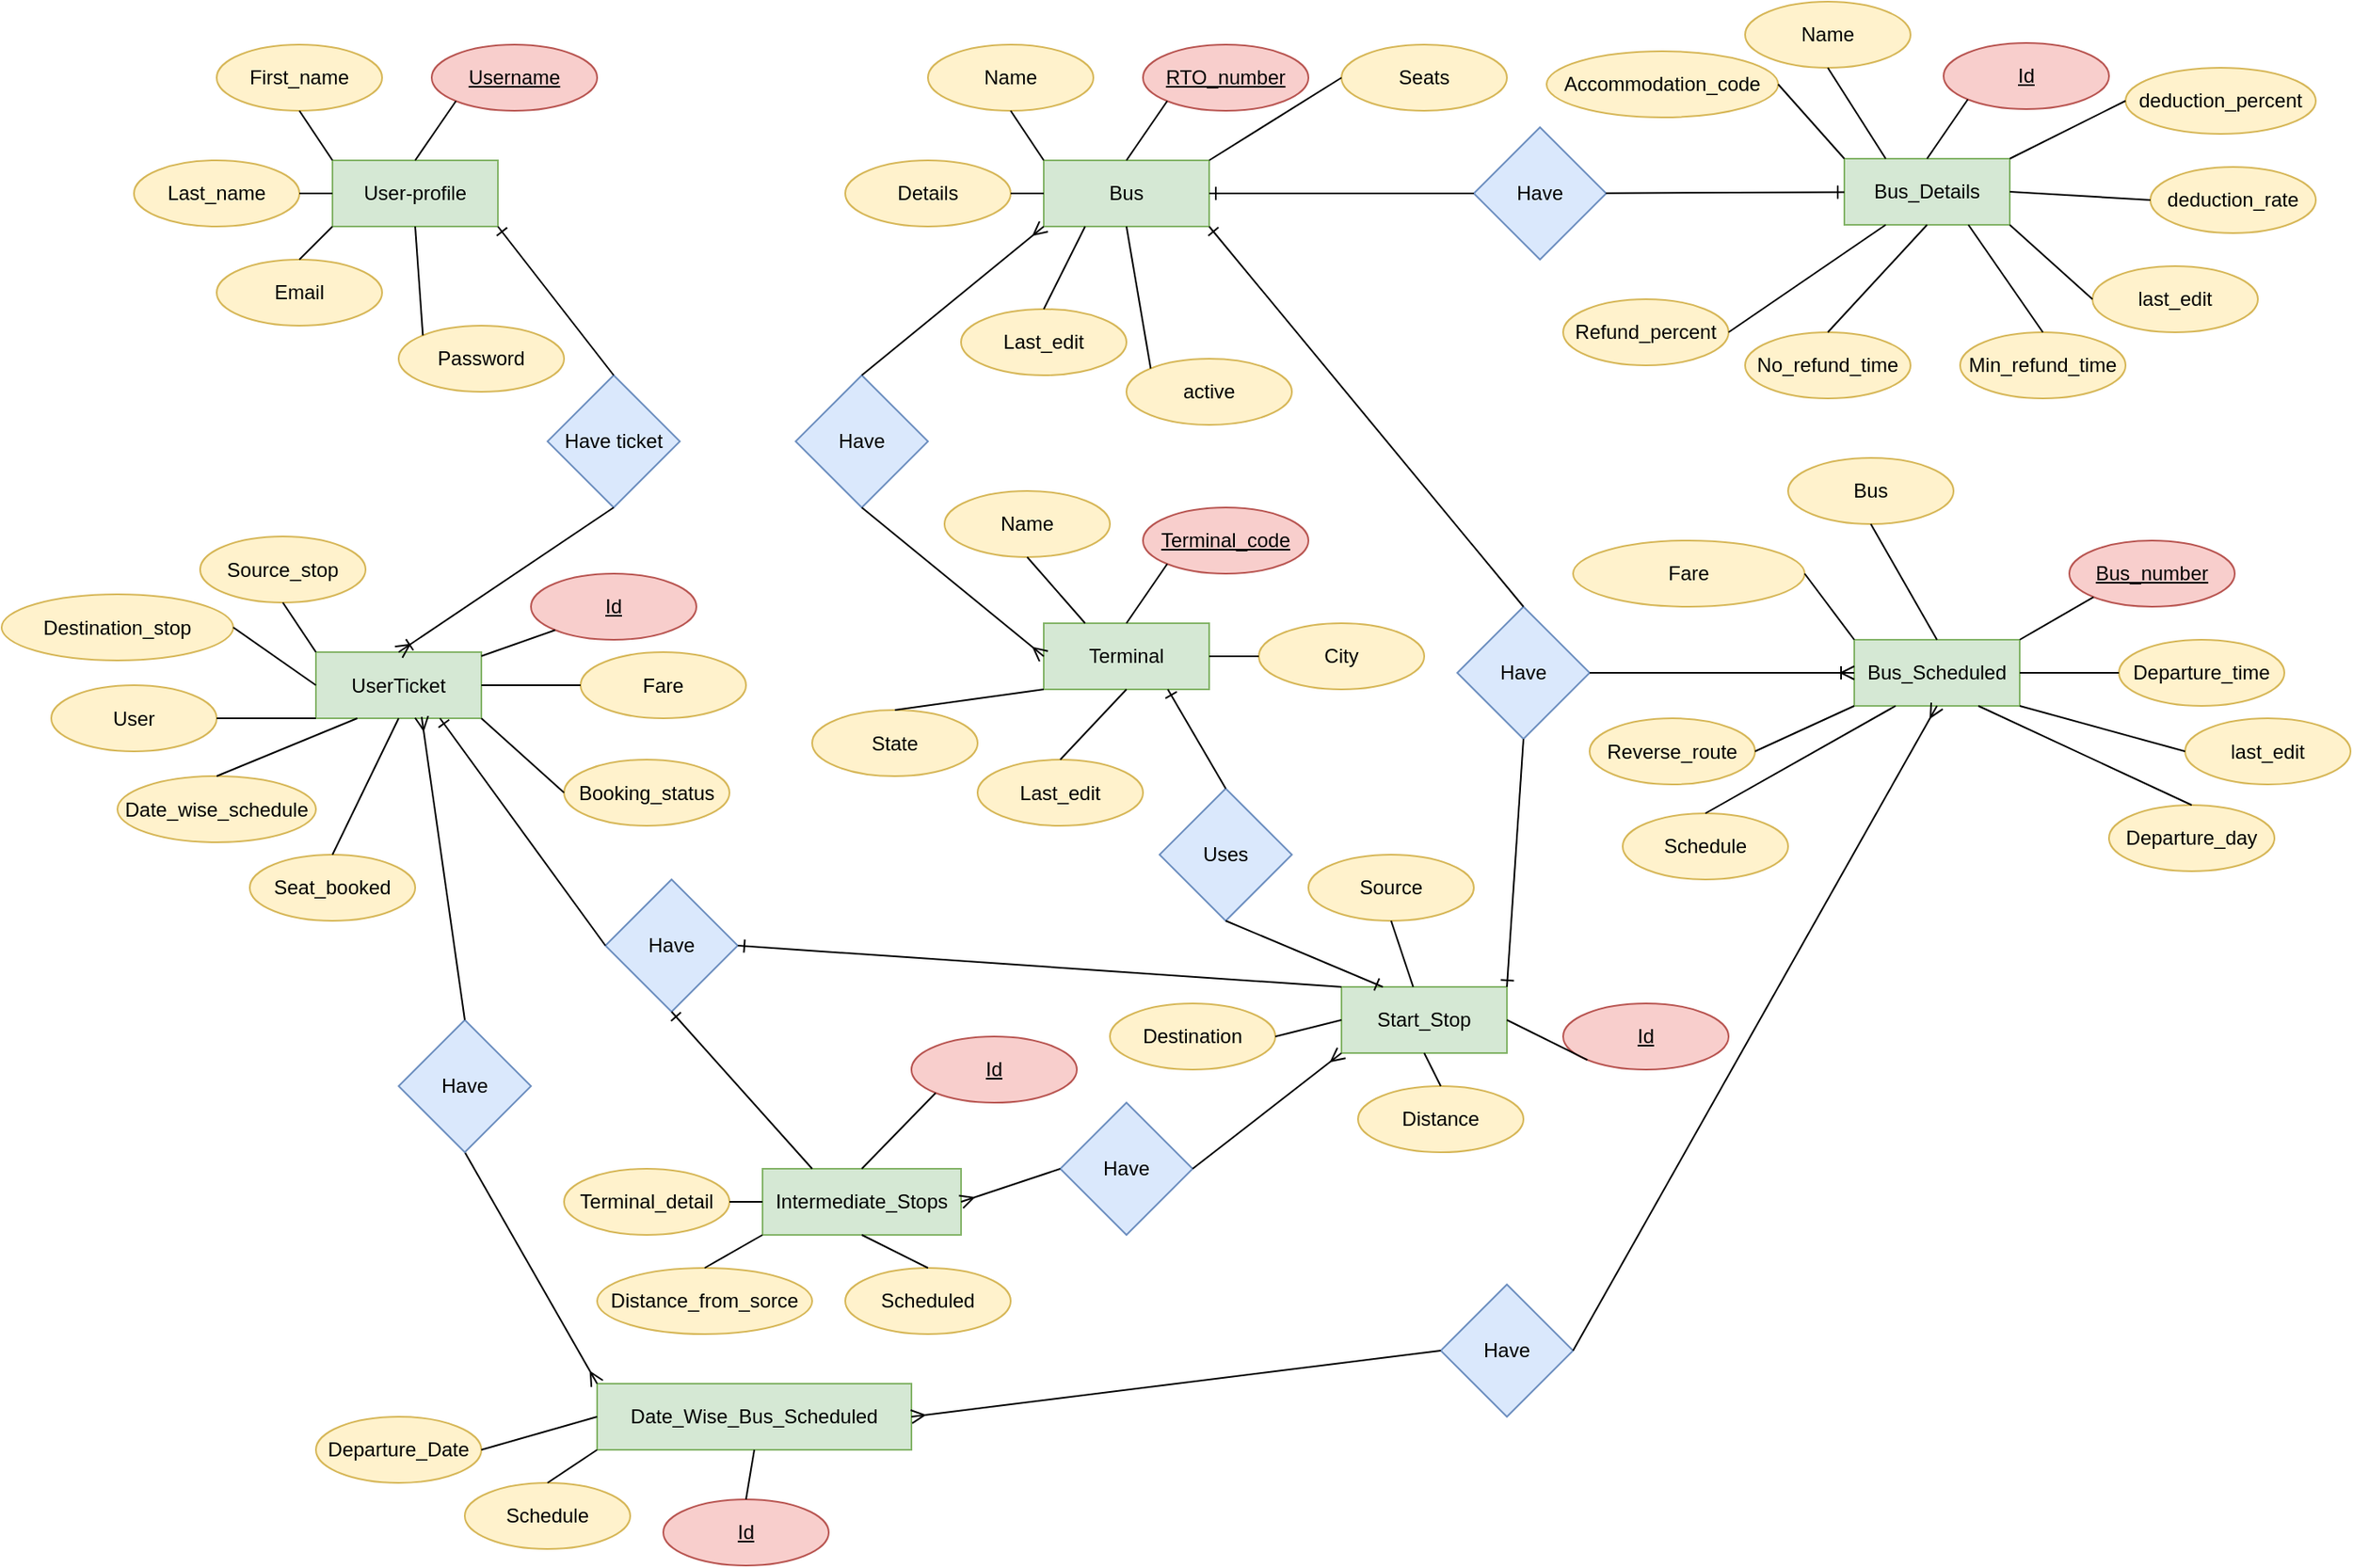 <mxfile version="14.6.9" type="google"><diagram id="R2lEEEUBdFMjLlhIrx00" name="Page-1"><mxGraphModel dx="1447" dy="820" grid="1" gridSize="10" guides="1" tooltips="1" connect="1" arrows="1" fold="1" page="0" pageScale="1" pageWidth="850" pageHeight="1100" math="0" shadow="0" extFonts="Permanent Marker^https://fonts.googleapis.com/css?family=Permanent+Marker"><root><mxCell id="0"/><mxCell id="1" parent="0"/><mxCell id="XTAs9ow0zrxhmSKb31Q8-1" value="User-profile" style="whiteSpace=wrap;html=1;align=center;fillColor=#d5e8d4;strokeColor=#82b366;" parent="1" vertex="1"><mxGeometry x="310" y="200" width="100" height="40" as="geometry"/></mxCell><mxCell id="XTAs9ow0zrxhmSKb31Q8-3" value="First_name" style="ellipse;whiteSpace=wrap;html=1;align=center;fillColor=#fff2cc;strokeColor=#d6b656;" parent="1" vertex="1"><mxGeometry x="240" y="130" width="100" height="40" as="geometry"/></mxCell><mxCell id="XTAs9ow0zrxhmSKb31Q8-4" value="Last_name" style="ellipse;whiteSpace=wrap;html=1;align=center;fillColor=#fff2cc;strokeColor=#d6b656;" parent="1" vertex="1"><mxGeometry x="190" y="200" width="100" height="40" as="geometry"/></mxCell><mxCell id="XTAs9ow0zrxhmSKb31Q8-5" value="Email" style="ellipse;whiteSpace=wrap;html=1;align=center;fillColor=#fff2cc;strokeColor=#d6b656;" parent="1" vertex="1"><mxGeometry x="240" y="260" width="100" height="40" as="geometry"/></mxCell><mxCell id="XTAs9ow0zrxhmSKb31Q8-6" value="Password" style="ellipse;whiteSpace=wrap;html=1;align=center;fillColor=#fff2cc;strokeColor=#d6b656;" parent="1" vertex="1"><mxGeometry x="350" y="300" width="100" height="40" as="geometry"/></mxCell><mxCell id="XTAs9ow0zrxhmSKb31Q8-7" value="Username" style="ellipse;whiteSpace=wrap;html=1;align=center;fontStyle=4;fillColor=#f8cecc;strokeColor=#b85450;" parent="1" vertex="1"><mxGeometry x="370" y="130" width="100" height="40" as="geometry"/></mxCell><mxCell id="XTAs9ow0zrxhmSKb31Q8-14" value="" style="endArrow=none;html=1;rounded=0;exitX=1;exitY=0.5;exitDx=0;exitDy=0;entryX=0;entryY=0.5;entryDx=0;entryDy=0;" parent="1" source="XTAs9ow0zrxhmSKb31Q8-4" target="XTAs9ow0zrxhmSKb31Q8-1" edge="1"><mxGeometry relative="1" as="geometry"><mxPoint x="490" y="320" as="sourcePoint"/><mxPoint x="650" y="320" as="targetPoint"/></mxGeometry></mxCell><mxCell id="XTAs9ow0zrxhmSKb31Q8-15" value="" style="endArrow=none;html=1;rounded=0;exitX=0.5;exitY=0;exitDx=0;exitDy=0;entryX=0;entryY=1;entryDx=0;entryDy=0;" parent="1" source="XTAs9ow0zrxhmSKb31Q8-5" target="XTAs9ow0zrxhmSKb31Q8-1" edge="1"><mxGeometry relative="1" as="geometry"><mxPoint x="500" y="330" as="sourcePoint"/><mxPoint x="660" y="330" as="targetPoint"/></mxGeometry></mxCell><mxCell id="XTAs9ow0zrxhmSKb31Q8-16" value="" style="endArrow=none;html=1;rounded=0;exitX=0;exitY=0;exitDx=0;exitDy=0;entryX=0.5;entryY=1;entryDx=0;entryDy=0;" parent="1" source="XTAs9ow0zrxhmSKb31Q8-6" target="XTAs9ow0zrxhmSKb31Q8-1" edge="1"><mxGeometry relative="1" as="geometry"><mxPoint x="510" y="340" as="sourcePoint"/><mxPoint x="670" y="340" as="targetPoint"/></mxGeometry></mxCell><mxCell id="XTAs9ow0zrxhmSKb31Q8-17" value="" style="endArrow=none;html=1;rounded=0;exitX=0.5;exitY=1;exitDx=0;exitDy=0;entryX=0;entryY=0;entryDx=0;entryDy=0;" parent="1" source="XTAs9ow0zrxhmSKb31Q8-3" target="XTAs9ow0zrxhmSKb31Q8-1" edge="1"><mxGeometry relative="1" as="geometry"><mxPoint x="520" y="350" as="sourcePoint"/><mxPoint x="680" y="350" as="targetPoint"/></mxGeometry></mxCell><mxCell id="XTAs9ow0zrxhmSKb31Q8-18" value="" style="endArrow=none;html=1;rounded=0;exitX=0;exitY=1;exitDx=0;exitDy=0;entryX=0.5;entryY=0;entryDx=0;entryDy=0;" parent="1" source="XTAs9ow0zrxhmSKb31Q8-7" target="XTAs9ow0zrxhmSKb31Q8-1" edge="1"><mxGeometry relative="1" as="geometry"><mxPoint x="530" y="360" as="sourcePoint"/><mxPoint x="690" y="360" as="targetPoint"/></mxGeometry></mxCell><mxCell id="XTAs9ow0zrxhmSKb31Q8-19" value="Bus" style="whiteSpace=wrap;html=1;align=center;fillColor=#d5e8d4;strokeColor=#82b366;" parent="1" vertex="1"><mxGeometry x="740" y="200" width="100" height="40" as="geometry"/></mxCell><mxCell id="XTAs9ow0zrxhmSKb31Q8-20" value="Name" style="ellipse;whiteSpace=wrap;html=1;align=center;fillColor=#fff2cc;strokeColor=#d6b656;" parent="1" vertex="1"><mxGeometry x="670" y="130" width="100" height="40" as="geometry"/></mxCell><mxCell id="XTAs9ow0zrxhmSKb31Q8-21" value="Details" style="ellipse;whiteSpace=wrap;html=1;align=center;fillColor=#fff2cc;strokeColor=#d6b656;" parent="1" vertex="1"><mxGeometry x="620" y="200" width="100" height="40" as="geometry"/></mxCell><mxCell id="XTAs9ow0zrxhmSKb31Q8-22" value="Last_edit" style="ellipse;whiteSpace=wrap;html=1;align=center;fillColor=#fff2cc;strokeColor=#d6b656;" parent="1" vertex="1"><mxGeometry x="690" y="290" width="100" height="40" as="geometry"/></mxCell><mxCell id="XTAs9ow0zrxhmSKb31Q8-23" value="active" style="ellipse;whiteSpace=wrap;html=1;align=center;fillColor=#fff2cc;strokeColor=#d6b656;" parent="1" vertex="1"><mxGeometry x="790" y="320" width="100" height="40" as="geometry"/></mxCell><mxCell id="XTAs9ow0zrxhmSKb31Q8-24" value="RTO_number" style="ellipse;whiteSpace=wrap;html=1;align=center;fontStyle=4;fillColor=#f8cecc;strokeColor=#b85450;" parent="1" vertex="1"><mxGeometry x="800" y="130" width="100" height="40" as="geometry"/></mxCell><mxCell id="XTAs9ow0zrxhmSKb31Q8-25" value="" style="endArrow=none;html=1;rounded=0;exitX=1;exitY=0.5;exitDx=0;exitDy=0;entryX=0;entryY=0.5;entryDx=0;entryDy=0;" parent="1" source="XTAs9ow0zrxhmSKb31Q8-21" target="XTAs9ow0zrxhmSKb31Q8-19" edge="1"><mxGeometry relative="1" as="geometry"><mxPoint x="920" y="320" as="sourcePoint"/><mxPoint x="1080" y="320" as="targetPoint"/></mxGeometry></mxCell><mxCell id="XTAs9ow0zrxhmSKb31Q8-26" value="" style="endArrow=none;html=1;rounded=0;exitX=0.5;exitY=0;exitDx=0;exitDy=0;entryX=0.25;entryY=1;entryDx=0;entryDy=0;" parent="1" source="XTAs9ow0zrxhmSKb31Q8-22" target="XTAs9ow0zrxhmSKb31Q8-19" edge="1"><mxGeometry relative="1" as="geometry"><mxPoint x="930" y="330" as="sourcePoint"/><mxPoint x="1090" y="330" as="targetPoint"/></mxGeometry></mxCell><mxCell id="XTAs9ow0zrxhmSKb31Q8-27" value="" style="endArrow=none;html=1;rounded=0;exitX=0;exitY=0;exitDx=0;exitDy=0;entryX=0.5;entryY=1;entryDx=0;entryDy=0;" parent="1" source="XTAs9ow0zrxhmSKb31Q8-23" target="XTAs9ow0zrxhmSKb31Q8-19" edge="1"><mxGeometry relative="1" as="geometry"><mxPoint x="940" y="340" as="sourcePoint"/><mxPoint x="1100" y="340" as="targetPoint"/></mxGeometry></mxCell><mxCell id="XTAs9ow0zrxhmSKb31Q8-28" value="" style="endArrow=none;html=1;rounded=0;exitX=0.5;exitY=1;exitDx=0;exitDy=0;entryX=0;entryY=0;entryDx=0;entryDy=0;" parent="1" source="XTAs9ow0zrxhmSKb31Q8-20" target="XTAs9ow0zrxhmSKb31Q8-19" edge="1"><mxGeometry relative="1" as="geometry"><mxPoint x="950" y="350" as="sourcePoint"/><mxPoint x="1110" y="350" as="targetPoint"/></mxGeometry></mxCell><mxCell id="XTAs9ow0zrxhmSKb31Q8-29" value="" style="endArrow=none;html=1;rounded=0;exitX=0;exitY=1;exitDx=0;exitDy=0;entryX=0.5;entryY=0;entryDx=0;entryDy=0;" parent="1" source="XTAs9ow0zrxhmSKb31Q8-24" target="XTAs9ow0zrxhmSKb31Q8-19" edge="1"><mxGeometry relative="1" as="geometry"><mxPoint x="960" y="360" as="sourcePoint"/><mxPoint x="1120" y="360" as="targetPoint"/></mxGeometry></mxCell><mxCell id="XTAs9ow0zrxhmSKb31Q8-30" value="Seats" style="ellipse;whiteSpace=wrap;html=1;align=center;fillColor=#fff2cc;strokeColor=#d6b656;" parent="1" vertex="1"><mxGeometry x="920" y="130" width="100" height="40" as="geometry"/></mxCell><mxCell id="XTAs9ow0zrxhmSKb31Q8-31" value="" style="endArrow=none;html=1;rounded=0;exitX=1;exitY=0;exitDx=0;exitDy=0;entryX=0;entryY=0.5;entryDx=0;entryDy=0;" parent="1" source="XTAs9ow0zrxhmSKb31Q8-19" target="XTAs9ow0zrxhmSKb31Q8-30" edge="1"><mxGeometry relative="1" as="geometry"><mxPoint x="590" y="420" as="sourcePoint"/><mxPoint x="750" y="420" as="targetPoint"/></mxGeometry></mxCell><mxCell id="XTAs9ow0zrxhmSKb31Q8-32" value="Terminal" style="whiteSpace=wrap;html=1;align=center;fillColor=#d5e8d4;strokeColor=#82b366;" parent="1" vertex="1"><mxGeometry x="740" y="480" width="100" height="40" as="geometry"/></mxCell><mxCell id="XTAs9ow0zrxhmSKb31Q8-33" value="Name" style="ellipse;whiteSpace=wrap;html=1;align=center;fillColor=#fff2cc;strokeColor=#d6b656;" parent="1" vertex="1"><mxGeometry x="680" y="400" width="100" height="40" as="geometry"/></mxCell><mxCell id="XTAs9ow0zrxhmSKb31Q8-34" value="City" style="ellipse;whiteSpace=wrap;html=1;align=center;fillColor=#fff2cc;strokeColor=#d6b656;" parent="1" vertex="1"><mxGeometry x="870" y="480" width="100" height="40" as="geometry"/></mxCell><mxCell id="XTAs9ow0zrxhmSKb31Q8-35" value="State" style="ellipse;whiteSpace=wrap;html=1;align=center;fillColor=#fff2cc;strokeColor=#d6b656;" parent="1" vertex="1"><mxGeometry x="600" y="532.5" width="100" height="40" as="geometry"/></mxCell><mxCell id="XTAs9ow0zrxhmSKb31Q8-36" value="Last_edit" style="ellipse;whiteSpace=wrap;html=1;align=center;fillColor=#fff2cc;strokeColor=#d6b656;" parent="1" vertex="1"><mxGeometry x="700" y="562.5" width="100" height="40" as="geometry"/></mxCell><mxCell id="XTAs9ow0zrxhmSKb31Q8-37" value="Terminal_code" style="ellipse;whiteSpace=wrap;html=1;align=center;fontStyle=4;fillColor=#f8cecc;strokeColor=#b85450;" parent="1" vertex="1"><mxGeometry x="800" y="410" width="100" height="40" as="geometry"/></mxCell><mxCell id="XTAs9ow0zrxhmSKb31Q8-38" value="" style="endArrow=none;html=1;rounded=0;entryX=1;entryY=0.5;entryDx=0;entryDy=0;exitX=0;exitY=0.5;exitDx=0;exitDy=0;" parent="1" source="XTAs9ow0zrxhmSKb31Q8-34" target="XTAs9ow0zrxhmSKb31Q8-32" edge="1"><mxGeometry relative="1" as="geometry"><mxPoint x="905" y="500" as="sourcePoint"/><mxPoint x="865" y="500" as="targetPoint"/></mxGeometry></mxCell><mxCell id="XTAs9ow0zrxhmSKb31Q8-39" value="" style="endArrow=none;html=1;rounded=0;exitX=0.5;exitY=0;exitDx=0;exitDy=0;entryX=0;entryY=1;entryDx=0;entryDy=0;" parent="1" source="XTAs9ow0zrxhmSKb31Q8-35" target="XTAs9ow0zrxhmSKb31Q8-32" edge="1"><mxGeometry relative="1" as="geometry"><mxPoint x="930" y="610" as="sourcePoint"/><mxPoint x="1090" y="610" as="targetPoint"/></mxGeometry></mxCell><mxCell id="XTAs9ow0zrxhmSKb31Q8-40" value="" style="endArrow=none;html=1;rounded=0;exitX=0.5;exitY=0;exitDx=0;exitDy=0;entryX=0.5;entryY=1;entryDx=0;entryDy=0;" parent="1" source="XTAs9ow0zrxhmSKb31Q8-36" target="XTAs9ow0zrxhmSKb31Q8-32" edge="1"><mxGeometry relative="1" as="geometry"><mxPoint x="940" y="620" as="sourcePoint"/><mxPoint x="1100" y="620" as="targetPoint"/></mxGeometry></mxCell><mxCell id="XTAs9ow0zrxhmSKb31Q8-41" value="" style="endArrow=none;html=1;rounded=0;exitX=0.5;exitY=1;exitDx=0;exitDy=0;entryX=0.25;entryY=0;entryDx=0;entryDy=0;" parent="1" source="XTAs9ow0zrxhmSKb31Q8-33" target="XTAs9ow0zrxhmSKb31Q8-32" edge="1"><mxGeometry relative="1" as="geometry"><mxPoint x="950" y="630" as="sourcePoint"/><mxPoint x="1110" y="630" as="targetPoint"/></mxGeometry></mxCell><mxCell id="XTAs9ow0zrxhmSKb31Q8-42" value="" style="endArrow=none;html=1;rounded=0;exitX=0;exitY=1;exitDx=0;exitDy=0;entryX=0.5;entryY=0;entryDx=0;entryDy=0;" parent="1" source="XTAs9ow0zrxhmSKb31Q8-37" target="XTAs9ow0zrxhmSKb31Q8-32" edge="1"><mxGeometry relative="1" as="geometry"><mxPoint x="960" y="640" as="sourcePoint"/><mxPoint x="1120" y="640" as="targetPoint"/></mxGeometry></mxCell><mxCell id="XTAs9ow0zrxhmSKb31Q8-43" value="Start_Stop" style="whiteSpace=wrap;html=1;align=center;fillColor=#d5e8d4;strokeColor=#82b366;" parent="1" vertex="1"><mxGeometry x="920" y="700" width="100" height="40" as="geometry"/></mxCell><mxCell id="XTAs9ow0zrxhmSKb31Q8-44" value="Source" style="ellipse;whiteSpace=wrap;html=1;align=center;fillColor=#fff2cc;strokeColor=#d6b656;" parent="1" vertex="1"><mxGeometry x="900" y="620" width="100" height="40" as="geometry"/></mxCell><mxCell id="XTAs9ow0zrxhmSKb31Q8-45" value="Destination" style="ellipse;whiteSpace=wrap;html=1;align=center;fillColor=#fff2cc;strokeColor=#d6b656;" parent="1" vertex="1"><mxGeometry x="780" y="710" width="100" height="40" as="geometry"/></mxCell><mxCell id="XTAs9ow0zrxhmSKb31Q8-46" value="Distance" style="ellipse;whiteSpace=wrap;html=1;align=center;fillColor=#fff2cc;strokeColor=#d6b656;" parent="1" vertex="1"><mxGeometry x="930" y="760" width="100" height="40" as="geometry"/></mxCell><mxCell id="XTAs9ow0zrxhmSKb31Q8-48" value="Id" style="ellipse;whiteSpace=wrap;html=1;align=center;fontStyle=4;fillColor=#f8cecc;strokeColor=#b85450;" parent="1" vertex="1"><mxGeometry x="1054" y="710" width="100" height="40" as="geometry"/></mxCell><mxCell id="XTAs9ow0zrxhmSKb31Q8-49" value="" style="endArrow=none;html=1;rounded=0;exitX=1;exitY=0.5;exitDx=0;exitDy=0;entryX=0;entryY=0.5;entryDx=0;entryDy=0;" parent="1" source="XTAs9ow0zrxhmSKb31Q8-45" target="XTAs9ow0zrxhmSKb31Q8-43" edge="1"><mxGeometry relative="1" as="geometry"><mxPoint x="1100" y="820" as="sourcePoint"/><mxPoint x="1260" y="820" as="targetPoint"/></mxGeometry></mxCell><mxCell id="XTAs9ow0zrxhmSKb31Q8-50" value="" style="endArrow=none;html=1;rounded=0;exitX=0.5;exitY=0;exitDx=0;exitDy=0;entryX=0.5;entryY=1;entryDx=0;entryDy=0;" parent="1" source="XTAs9ow0zrxhmSKb31Q8-46" target="XTAs9ow0zrxhmSKb31Q8-43" edge="1"><mxGeometry relative="1" as="geometry"><mxPoint x="1110" y="830" as="sourcePoint"/><mxPoint x="1270" y="830" as="targetPoint"/></mxGeometry></mxCell><mxCell id="XTAs9ow0zrxhmSKb31Q8-52" value="" style="endArrow=none;html=1;rounded=0;exitX=0.5;exitY=1;exitDx=0;exitDy=0;" parent="1" source="XTAs9ow0zrxhmSKb31Q8-44" target="XTAs9ow0zrxhmSKb31Q8-43" edge="1"><mxGeometry relative="1" as="geometry"><mxPoint x="1130" y="850" as="sourcePoint"/><mxPoint x="1290" y="850" as="targetPoint"/></mxGeometry></mxCell><mxCell id="XTAs9ow0zrxhmSKb31Q8-53" value="" style="endArrow=none;html=1;rounded=0;exitX=0;exitY=1;exitDx=0;exitDy=0;" parent="1" source="XTAs9ow0zrxhmSKb31Q8-48" edge="1"><mxGeometry relative="1" as="geometry"><mxPoint x="1140" y="860" as="sourcePoint"/><mxPoint x="1020" y="720" as="targetPoint"/></mxGeometry></mxCell><mxCell id="XTAs9ow0zrxhmSKb31Q8-54" value="Bus_Details" style="whiteSpace=wrap;html=1;align=center;fillColor=#d5e8d4;strokeColor=#82b366;" parent="1" vertex="1"><mxGeometry x="1224" y="199" width="100" height="40" as="geometry"/></mxCell><mxCell id="XTAs9ow0zrxhmSKb31Q8-55" value="Name" style="ellipse;whiteSpace=wrap;html=1;align=center;fillColor=#fff2cc;strokeColor=#d6b656;" parent="1" vertex="1"><mxGeometry x="1164" y="104" width="100" height="40" as="geometry"/></mxCell><mxCell id="XTAs9ow0zrxhmSKb31Q8-56" value="Accommodation_code" style="ellipse;whiteSpace=wrap;html=1;align=center;fillColor=#fff2cc;strokeColor=#d6b656;" parent="1" vertex="1"><mxGeometry x="1044" y="134" width="140" height="40" as="geometry"/></mxCell><mxCell id="XTAs9ow0zrxhmSKb31Q8-57" value="Refund_percent" style="ellipse;whiteSpace=wrap;html=1;align=center;fillColor=#fff2cc;strokeColor=#d6b656;" parent="1" vertex="1"><mxGeometry x="1054" y="284" width="100" height="40" as="geometry"/></mxCell><mxCell id="XTAs9ow0zrxhmSKb31Q8-58" value="No_refund_time" style="ellipse;whiteSpace=wrap;html=1;align=center;fillColor=#fff2cc;strokeColor=#d6b656;" parent="1" vertex="1"><mxGeometry x="1164" y="304" width="100" height="40" as="geometry"/></mxCell><mxCell id="XTAs9ow0zrxhmSKb31Q8-59" value="Id" style="ellipse;whiteSpace=wrap;html=1;align=center;fontStyle=4;fillColor=#f8cecc;strokeColor=#b85450;" parent="1" vertex="1"><mxGeometry x="1284" y="129" width="100" height="40" as="geometry"/></mxCell><mxCell id="XTAs9ow0zrxhmSKb31Q8-60" value="" style="endArrow=none;html=1;rounded=0;exitX=1;exitY=0.5;exitDx=0;exitDy=0;entryX=0;entryY=0;entryDx=0;entryDy=0;" parent="1" source="XTAs9ow0zrxhmSKb31Q8-56" target="XTAs9ow0zrxhmSKb31Q8-54" edge="1"><mxGeometry relative="1" as="geometry"><mxPoint x="1404" y="319" as="sourcePoint"/><mxPoint x="1564" y="319" as="targetPoint"/></mxGeometry></mxCell><mxCell id="XTAs9ow0zrxhmSKb31Q8-61" value="" style="endArrow=none;html=1;rounded=0;exitX=1;exitY=0.5;exitDx=0;exitDy=0;entryX=0.25;entryY=1;entryDx=0;entryDy=0;" parent="1" target="XTAs9ow0zrxhmSKb31Q8-54" edge="1"><mxGeometry relative="1" as="geometry"><mxPoint x="1154.0" y="304" as="sourcePoint"/><mxPoint x="1574" y="329" as="targetPoint"/></mxGeometry></mxCell><mxCell id="XTAs9ow0zrxhmSKb31Q8-62" value="" style="endArrow=none;html=1;rounded=0;exitX=0.5;exitY=0;exitDx=0;exitDy=0;entryX=0.5;entryY=1;entryDx=0;entryDy=0;" parent="1" source="XTAs9ow0zrxhmSKb31Q8-58" target="XTAs9ow0zrxhmSKb31Q8-54" edge="1"><mxGeometry relative="1" as="geometry"><mxPoint x="1424" y="339" as="sourcePoint"/><mxPoint x="1584" y="339" as="targetPoint"/></mxGeometry></mxCell><mxCell id="XTAs9ow0zrxhmSKb31Q8-63" value="" style="endArrow=none;html=1;rounded=0;exitX=0.5;exitY=1;exitDx=0;exitDy=0;entryX=0.25;entryY=0;entryDx=0;entryDy=0;" parent="1" source="XTAs9ow0zrxhmSKb31Q8-55" target="XTAs9ow0zrxhmSKb31Q8-54" edge="1"><mxGeometry relative="1" as="geometry"><mxPoint x="1434" y="349" as="sourcePoint"/><mxPoint x="1594" y="349" as="targetPoint"/></mxGeometry></mxCell><mxCell id="XTAs9ow0zrxhmSKb31Q8-64" value="" style="endArrow=none;html=1;rounded=0;exitX=0;exitY=1;exitDx=0;exitDy=0;entryX=0.5;entryY=0;entryDx=0;entryDy=0;" parent="1" source="XTAs9ow0zrxhmSKb31Q8-59" target="XTAs9ow0zrxhmSKb31Q8-54" edge="1"><mxGeometry relative="1" as="geometry"><mxPoint x="1444" y="359" as="sourcePoint"/><mxPoint x="1604" y="359" as="targetPoint"/></mxGeometry></mxCell><mxCell id="XTAs9ow0zrxhmSKb31Q8-65" value="Min_refund_time" style="ellipse;whiteSpace=wrap;html=1;align=center;fillColor=#fff2cc;strokeColor=#d6b656;" parent="1" vertex="1"><mxGeometry x="1294" y="304" width="100" height="40" as="geometry"/></mxCell><mxCell id="XTAs9ow0zrxhmSKb31Q8-66" value="" style="endArrow=none;html=1;rounded=0;exitX=0.75;exitY=1;exitDx=0;exitDy=0;entryX=0.5;entryY=0;entryDx=0;entryDy=0;" parent="1" source="XTAs9ow0zrxhmSKb31Q8-54" target="XTAs9ow0zrxhmSKb31Q8-65" edge="1"><mxGeometry relative="1" as="geometry"><mxPoint x="1074" y="419" as="sourcePoint"/><mxPoint x="1234" y="419" as="targetPoint"/></mxGeometry></mxCell><mxCell id="XTAs9ow0zrxhmSKb31Q8-67" value="last_edit" style="ellipse;whiteSpace=wrap;html=1;align=center;fillColor=#fff2cc;strokeColor=#d6b656;" parent="1" vertex="1"><mxGeometry x="1374" y="264" width="100" height="40" as="geometry"/></mxCell><mxCell id="XTAs9ow0zrxhmSKb31Q8-68" value="deduction_rate" style="ellipse;whiteSpace=wrap;html=1;align=center;fillColor=#fff2cc;strokeColor=#d6b656;" parent="1" vertex="1"><mxGeometry x="1409" y="204" width="100" height="40" as="geometry"/></mxCell><mxCell id="XTAs9ow0zrxhmSKb31Q8-69" value="deduction_percent" style="ellipse;whiteSpace=wrap;html=1;align=center;fillColor=#fff2cc;strokeColor=#d6b656;" parent="1" vertex="1"><mxGeometry x="1394" y="144" width="115" height="40" as="geometry"/></mxCell><mxCell id="XTAs9ow0zrxhmSKb31Q8-71" value="" style="endArrow=none;html=1;rounded=0;exitX=1;exitY=0;exitDx=0;exitDy=0;entryX=0;entryY=0.5;entryDx=0;entryDy=0;" parent="1" source="XTAs9ow0zrxhmSKb31Q8-54" target="XTAs9ow0zrxhmSKb31Q8-69" edge="1"><mxGeometry relative="1" as="geometry"><mxPoint x="1204" y="344" as="sourcePoint"/><mxPoint x="1364" y="344" as="targetPoint"/></mxGeometry></mxCell><mxCell id="XTAs9ow0zrxhmSKb31Q8-72" value="" style="endArrow=none;html=1;rounded=0;exitX=1;exitY=0.5;exitDx=0;exitDy=0;entryX=0;entryY=0.5;entryDx=0;entryDy=0;" parent="1" source="XTAs9ow0zrxhmSKb31Q8-54" target="XTAs9ow0zrxhmSKb31Q8-68" edge="1"><mxGeometry relative="1" as="geometry"><mxPoint x="1214" y="354" as="sourcePoint"/><mxPoint x="1374" y="354" as="targetPoint"/></mxGeometry></mxCell><mxCell id="XTAs9ow0zrxhmSKb31Q8-73" value="" style="endArrow=none;html=1;rounded=0;exitX=1;exitY=1;exitDx=0;exitDy=0;entryX=0;entryY=0.5;entryDx=0;entryDy=0;" parent="1" source="XTAs9ow0zrxhmSKb31Q8-54" target="XTAs9ow0zrxhmSKb31Q8-67" edge="1"><mxGeometry relative="1" as="geometry"><mxPoint x="1224" y="364" as="sourcePoint"/><mxPoint x="1384" y="364" as="targetPoint"/></mxGeometry></mxCell><mxCell id="XTAs9ow0zrxhmSKb31Q8-74" value="Intermediate_Stops" style="whiteSpace=wrap;html=1;align=center;fillColor=#d5e8d4;strokeColor=#82b366;" parent="1" vertex="1"><mxGeometry x="570" y="810" width="120" height="40" as="geometry"/></mxCell><mxCell id="XTAs9ow0zrxhmSKb31Q8-75" value="Scheduled" style="ellipse;whiteSpace=wrap;html=1;align=center;fillColor=#fff2cc;strokeColor=#d6b656;" parent="1" vertex="1"><mxGeometry x="620" y="870" width="100" height="40" as="geometry"/></mxCell><mxCell id="XTAs9ow0zrxhmSKb31Q8-76" value="Terminal_detail" style="ellipse;whiteSpace=wrap;html=1;align=center;fillColor=#fff2cc;strokeColor=#d6b656;" parent="1" vertex="1"><mxGeometry x="450" y="810" width="100" height="40" as="geometry"/></mxCell><mxCell id="XTAs9ow0zrxhmSKb31Q8-77" value="Distance_from_sorce" style="ellipse;whiteSpace=wrap;html=1;align=center;fillColor=#fff2cc;strokeColor=#d6b656;" parent="1" vertex="1"><mxGeometry x="470" y="870" width="130" height="40" as="geometry"/></mxCell><mxCell id="XTAs9ow0zrxhmSKb31Q8-78" value="Id" style="ellipse;whiteSpace=wrap;html=1;align=center;fontStyle=4;fillColor=#f8cecc;strokeColor=#b85450;" parent="1" vertex="1"><mxGeometry x="660" y="730" width="100" height="40" as="geometry"/></mxCell><mxCell id="XTAs9ow0zrxhmSKb31Q8-79" value="" style="endArrow=none;html=1;rounded=0;exitX=1;exitY=0.5;exitDx=0;exitDy=0;entryX=0;entryY=0.5;entryDx=0;entryDy=0;" parent="1" source="XTAs9ow0zrxhmSKb31Q8-76" target="XTAs9ow0zrxhmSKb31Q8-74" edge="1"><mxGeometry relative="1" as="geometry"><mxPoint x="750" y="930" as="sourcePoint"/><mxPoint x="910" y="930" as="targetPoint"/></mxGeometry></mxCell><mxCell id="XTAs9ow0zrxhmSKb31Q8-80" value="" style="endArrow=none;html=1;rounded=0;exitX=0.5;exitY=0;exitDx=0;exitDy=0;entryX=0;entryY=1;entryDx=0;entryDy=0;" parent="1" source="XTAs9ow0zrxhmSKb31Q8-77" target="XTAs9ow0zrxhmSKb31Q8-74" edge="1"><mxGeometry relative="1" as="geometry"><mxPoint x="760" y="940" as="sourcePoint"/><mxPoint x="920" y="940" as="targetPoint"/></mxGeometry></mxCell><mxCell id="XTAs9ow0zrxhmSKb31Q8-81" value="" style="endArrow=none;html=1;rounded=0;exitX=0.5;exitY=0;exitDx=0;exitDy=0;entryX=0.5;entryY=1;entryDx=0;entryDy=0;" parent="1" source="XTAs9ow0zrxhmSKb31Q8-75" target="XTAs9ow0zrxhmSKb31Q8-74" edge="1"><mxGeometry relative="1" as="geometry"><mxPoint x="780" y="960" as="sourcePoint"/><mxPoint x="940" y="960" as="targetPoint"/></mxGeometry></mxCell><mxCell id="XTAs9ow0zrxhmSKb31Q8-82" value="" style="endArrow=none;html=1;rounded=0;exitX=0;exitY=1;exitDx=0;exitDy=0;entryX=0.5;entryY=0;entryDx=0;entryDy=0;" parent="1" source="XTAs9ow0zrxhmSKb31Q8-78" target="XTAs9ow0zrxhmSKb31Q8-74" edge="1"><mxGeometry relative="1" as="geometry"><mxPoint x="790" y="970" as="sourcePoint"/><mxPoint x="950" y="970" as="targetPoint"/></mxGeometry></mxCell><mxCell id="XTAs9ow0zrxhmSKb31Q8-83" value="Bus_Scheduled" style="whiteSpace=wrap;html=1;align=center;fillColor=#d5e8d4;strokeColor=#82b366;" parent="1" vertex="1"><mxGeometry x="1230" y="490" width="100" height="40" as="geometry"/></mxCell><mxCell id="XTAs9ow0zrxhmSKb31Q8-84" value="Bus" style="ellipse;whiteSpace=wrap;html=1;align=center;fillColor=#fff2cc;strokeColor=#d6b656;" parent="1" vertex="1"><mxGeometry x="1190" y="380" width="100" height="40" as="geometry"/></mxCell><mxCell id="XTAs9ow0zrxhmSKb31Q8-85" value="Fare" style="ellipse;whiteSpace=wrap;html=1;align=center;fillColor=#fff2cc;strokeColor=#d6b656;" parent="1" vertex="1"><mxGeometry x="1060" y="430" width="140" height="40" as="geometry"/></mxCell><mxCell id="XTAs9ow0zrxhmSKb31Q8-86" value="Reverse_route" style="ellipse;whiteSpace=wrap;html=1;align=center;fillColor=#fff2cc;strokeColor=#d6b656;" parent="1" vertex="1"><mxGeometry x="1070" y="537.5" width="100" height="40" as="geometry"/></mxCell><mxCell id="XTAs9ow0zrxhmSKb31Q8-87" value="Schedule" style="ellipse;whiteSpace=wrap;html=1;align=center;fillColor=#fff2cc;strokeColor=#d6b656;" parent="1" vertex="1"><mxGeometry x="1090" y="595" width="100" height="40" as="geometry"/></mxCell><mxCell id="XTAs9ow0zrxhmSKb31Q8-88" value="Bus_number" style="ellipse;whiteSpace=wrap;html=1;align=center;fontStyle=4;fillColor=#f8cecc;strokeColor=#b85450;" parent="1" vertex="1"><mxGeometry x="1360" y="430" width="100" height="40" as="geometry"/></mxCell><mxCell id="XTAs9ow0zrxhmSKb31Q8-89" value="" style="endArrow=none;html=1;rounded=0;exitX=1;exitY=0.5;exitDx=0;exitDy=0;entryX=0;entryY=0;entryDx=0;entryDy=0;" parent="1" source="XTAs9ow0zrxhmSKb31Q8-85" target="XTAs9ow0zrxhmSKb31Q8-83" edge="1"><mxGeometry relative="1" as="geometry"><mxPoint x="1410" y="610" as="sourcePoint"/><mxPoint x="1570" y="610" as="targetPoint"/></mxGeometry></mxCell><mxCell id="XTAs9ow0zrxhmSKb31Q8-90" value="" style="endArrow=none;html=1;rounded=0;exitX=1;exitY=0.5;exitDx=0;exitDy=0;entryX=0;entryY=1;entryDx=0;entryDy=0;entryPerimeter=0;" parent="1" source="XTAs9ow0zrxhmSKb31Q8-86" target="XTAs9ow0zrxhmSKb31Q8-83" edge="1"><mxGeometry relative="1" as="geometry"><mxPoint x="1420" y="620" as="sourcePoint"/><mxPoint x="1580" y="620" as="targetPoint"/></mxGeometry></mxCell><mxCell id="XTAs9ow0zrxhmSKb31Q8-91" value="" style="endArrow=none;html=1;rounded=0;exitX=0.5;exitY=0;exitDx=0;exitDy=0;entryX=0.25;entryY=1;entryDx=0;entryDy=0;" parent="1" source="XTAs9ow0zrxhmSKb31Q8-87" target="XTAs9ow0zrxhmSKb31Q8-83" edge="1"><mxGeometry relative="1" as="geometry"><mxPoint x="1430" y="630" as="sourcePoint"/><mxPoint x="1590" y="630" as="targetPoint"/></mxGeometry></mxCell><mxCell id="XTAs9ow0zrxhmSKb31Q8-92" value="" style="endArrow=none;html=1;rounded=0;exitX=0.5;exitY=1;exitDx=0;exitDy=0;entryX=0.5;entryY=0;entryDx=0;entryDy=0;" parent="1" source="XTAs9ow0zrxhmSKb31Q8-84" target="XTAs9ow0zrxhmSKb31Q8-83" edge="1"><mxGeometry relative="1" as="geometry"><mxPoint x="1440" y="640" as="sourcePoint"/><mxPoint x="1600" y="640" as="targetPoint"/></mxGeometry></mxCell><mxCell id="XTAs9ow0zrxhmSKb31Q8-93" value="" style="endArrow=none;html=1;rounded=0;exitX=0;exitY=1;exitDx=0;exitDy=0;entryX=1;entryY=0;entryDx=0;entryDy=0;" parent="1" source="XTAs9ow0zrxhmSKb31Q8-88" target="XTAs9ow0zrxhmSKb31Q8-83" edge="1"><mxGeometry relative="1" as="geometry"><mxPoint x="1450" y="650" as="sourcePoint"/><mxPoint x="1610" y="650" as="targetPoint"/></mxGeometry></mxCell><mxCell id="XTAs9ow0zrxhmSKb31Q8-94" value="Departure_day" style="ellipse;whiteSpace=wrap;html=1;align=center;fillColor=#fff2cc;strokeColor=#d6b656;" parent="1" vertex="1"><mxGeometry x="1384" y="590" width="100" height="40" as="geometry"/></mxCell><mxCell id="XTAs9ow0zrxhmSKb31Q8-95" value="" style="endArrow=none;html=1;rounded=0;exitX=0.75;exitY=1;exitDx=0;exitDy=0;entryX=0.5;entryY=0;entryDx=0;entryDy=0;" parent="1" source="XTAs9ow0zrxhmSKb31Q8-83" target="XTAs9ow0zrxhmSKb31Q8-94" edge="1"><mxGeometry relative="1" as="geometry"><mxPoint x="1080" y="710" as="sourcePoint"/><mxPoint x="1240" y="710" as="targetPoint"/></mxGeometry></mxCell><mxCell id="XTAs9ow0zrxhmSKb31Q8-96" value="last_edit" style="ellipse;whiteSpace=wrap;html=1;align=center;fillColor=#fff2cc;strokeColor=#d6b656;" parent="1" vertex="1"><mxGeometry x="1430" y="537.5" width="100" height="40" as="geometry"/></mxCell><mxCell id="XTAs9ow0zrxhmSKb31Q8-97" value="Departure_time" style="ellipse;whiteSpace=wrap;html=1;align=center;fillColor=#fff2cc;strokeColor=#d6b656;" parent="1" vertex="1"><mxGeometry x="1390" y="490" width="100" height="40" as="geometry"/></mxCell><mxCell id="XTAs9ow0zrxhmSKb31Q8-100" value="" style="endArrow=none;html=1;rounded=0;exitX=1;exitY=0.5;exitDx=0;exitDy=0;entryX=0;entryY=0.5;entryDx=0;entryDy=0;" parent="1" source="XTAs9ow0zrxhmSKb31Q8-83" target="XTAs9ow0zrxhmSKb31Q8-97" edge="1"><mxGeometry relative="1" as="geometry"><mxPoint x="1220" y="645" as="sourcePoint"/><mxPoint x="1380" y="645" as="targetPoint"/></mxGeometry></mxCell><mxCell id="XTAs9ow0zrxhmSKb31Q8-101" value="" style="endArrow=none;html=1;rounded=0;exitX=1;exitY=1;exitDx=0;exitDy=0;entryX=0;entryY=0.5;entryDx=0;entryDy=0;" parent="1" source="XTAs9ow0zrxhmSKb31Q8-83" target="XTAs9ow0zrxhmSKb31Q8-96" edge="1"><mxGeometry relative="1" as="geometry"><mxPoint x="1230" y="655" as="sourcePoint"/><mxPoint x="1390" y="655" as="targetPoint"/></mxGeometry></mxCell><mxCell id="XTAs9ow0zrxhmSKb31Q8-119" value="UserTicket" style="whiteSpace=wrap;html=1;align=center;fillColor=#d5e8d4;strokeColor=#82b366;" parent="1" vertex="1"><mxGeometry x="300" y="497.5" width="100" height="40" as="geometry"/></mxCell><mxCell id="XTAs9ow0zrxhmSKb31Q8-120" value="Source_stop" style="ellipse;whiteSpace=wrap;html=1;align=center;fillColor=#fff2cc;strokeColor=#d6b656;" parent="1" vertex="1"><mxGeometry x="230" y="427.5" width="100" height="40" as="geometry"/></mxCell><mxCell id="XTAs9ow0zrxhmSKb31Q8-121" value="Destination_stop" style="ellipse;whiteSpace=wrap;html=1;align=center;fillColor=#fff2cc;strokeColor=#d6b656;" parent="1" vertex="1"><mxGeometry x="110" y="462.5" width="140" height="40" as="geometry"/></mxCell><mxCell id="XTAs9ow0zrxhmSKb31Q8-122" value="User" style="ellipse;whiteSpace=wrap;html=1;align=center;fillColor=#fff2cc;strokeColor=#d6b656;" parent="1" vertex="1"><mxGeometry x="140" y="517.5" width="100" height="40" as="geometry"/></mxCell><mxCell id="XTAs9ow0zrxhmSKb31Q8-123" value="Date_wise_schedule" style="ellipse;whiteSpace=wrap;html=1;align=center;fillColor=#fff2cc;strokeColor=#d6b656;" parent="1" vertex="1"><mxGeometry x="180" y="572.5" width="120" height="40" as="geometry"/></mxCell><mxCell id="XTAs9ow0zrxhmSKb31Q8-125" value="" style="endArrow=none;html=1;rounded=0;exitX=1;exitY=0.5;exitDx=0;exitDy=0;entryX=0;entryY=0.5;entryDx=0;entryDy=0;" parent="1" source="XTAs9ow0zrxhmSKb31Q8-121" target="XTAs9ow0zrxhmSKb31Q8-119" edge="1"><mxGeometry relative="1" as="geometry"><mxPoint x="480" y="617.5" as="sourcePoint"/><mxPoint x="640" y="617.5" as="targetPoint"/></mxGeometry></mxCell><mxCell id="XTAs9ow0zrxhmSKb31Q8-126" value="" style="endArrow=none;html=1;rounded=0;exitX=1;exitY=0.5;exitDx=0;exitDy=0;entryX=0;entryY=1;entryDx=0;entryDy=0;" parent="1" source="XTAs9ow0zrxhmSKb31Q8-122" target="XTAs9ow0zrxhmSKb31Q8-119" edge="1"><mxGeometry relative="1" as="geometry"><mxPoint x="490" y="627.5" as="sourcePoint"/><mxPoint x="650" y="627.5" as="targetPoint"/></mxGeometry></mxCell><mxCell id="XTAs9ow0zrxhmSKb31Q8-127" value="" style="endArrow=none;html=1;rounded=0;exitX=0.5;exitY=0;exitDx=0;exitDy=0;entryX=0.25;entryY=1;entryDx=0;entryDy=0;" parent="1" source="XTAs9ow0zrxhmSKb31Q8-123" target="XTAs9ow0zrxhmSKb31Q8-119" edge="1"><mxGeometry relative="1" as="geometry"><mxPoint x="500" y="637.5" as="sourcePoint"/><mxPoint x="660" y="637.5" as="targetPoint"/></mxGeometry></mxCell><mxCell id="XTAs9ow0zrxhmSKb31Q8-128" value="" style="endArrow=none;html=1;rounded=0;exitX=0.5;exitY=1;exitDx=0;exitDy=0;entryX=0;entryY=0;entryDx=0;entryDy=0;" parent="1" source="XTAs9ow0zrxhmSKb31Q8-120" target="XTAs9ow0zrxhmSKb31Q8-119" edge="1"><mxGeometry relative="1" as="geometry"><mxPoint x="510" y="647.5" as="sourcePoint"/><mxPoint x="670" y="647.5" as="targetPoint"/></mxGeometry></mxCell><mxCell id="XTAs9ow0zrxhmSKb31Q8-130" value="Seat_booked" style="ellipse;whiteSpace=wrap;html=1;align=center;fillColor=#fff2cc;strokeColor=#d6b656;" parent="1" vertex="1"><mxGeometry x="260" y="620" width="100" height="40" as="geometry"/></mxCell><mxCell id="XTAs9ow0zrxhmSKb31Q8-131" value="" style="endArrow=none;html=1;rounded=0;exitX=0.5;exitY=1;exitDx=0;exitDy=0;entryX=0.5;entryY=0;entryDx=0;entryDy=0;" parent="1" source="XTAs9ow0zrxhmSKb31Q8-119" target="XTAs9ow0zrxhmSKb31Q8-130" edge="1"><mxGeometry relative="1" as="geometry"><mxPoint x="150" y="717.5" as="sourcePoint"/><mxPoint x="310" y="717.5" as="targetPoint"/></mxGeometry></mxCell><mxCell id="XTAs9ow0zrxhmSKb31Q8-132" value="Booking_status" style="ellipse;whiteSpace=wrap;html=1;align=center;fillColor=#fff2cc;strokeColor=#d6b656;" parent="1" vertex="1"><mxGeometry x="450" y="562.5" width="100" height="40" as="geometry"/></mxCell><mxCell id="XTAs9ow0zrxhmSKb31Q8-133" value="Fare" style="ellipse;whiteSpace=wrap;html=1;align=center;fillColor=#fff2cc;strokeColor=#d6b656;" parent="1" vertex="1"><mxGeometry x="460" y="497.5" width="100" height="40" as="geometry"/></mxCell><mxCell id="XTAs9ow0zrxhmSKb31Q8-134" value="" style="endArrow=none;html=1;rounded=0;exitX=1;exitY=0.5;exitDx=0;exitDy=0;entryX=0;entryY=0.5;entryDx=0;entryDy=0;" parent="1" source="XTAs9ow0zrxhmSKb31Q8-119" target="XTAs9ow0zrxhmSKb31Q8-133" edge="1"><mxGeometry relative="1" as="geometry"><mxPoint x="290" y="652.5" as="sourcePoint"/><mxPoint x="450" y="652.5" as="targetPoint"/></mxGeometry></mxCell><mxCell id="XTAs9ow0zrxhmSKb31Q8-135" value="" style="endArrow=none;html=1;rounded=0;exitX=1;exitY=1;exitDx=0;exitDy=0;entryX=0;entryY=0.5;entryDx=0;entryDy=0;" parent="1" source="XTAs9ow0zrxhmSKb31Q8-119" target="XTAs9ow0zrxhmSKb31Q8-132" edge="1"><mxGeometry relative="1" as="geometry"><mxPoint x="300" y="662.5" as="sourcePoint"/><mxPoint x="460" y="662.5" as="targetPoint"/></mxGeometry></mxCell><mxCell id="4VvIXcZQqGMkafM8bnfV-2" value="Have" style="rhombus;whiteSpace=wrap;html=1;fillColor=#dae8fc;strokeColor=#6c8ebf;" parent="1" vertex="1"><mxGeometry x="590" y="330" width="80" height="80" as="geometry"/></mxCell><mxCell id="4VvIXcZQqGMkafM8bnfV-3" value="Uses" style="rhombus;whiteSpace=wrap;html=1;fillColor=#dae8fc;strokeColor=#6c8ebf;" parent="1" vertex="1"><mxGeometry x="810" y="580" width="80" height="80" as="geometry"/></mxCell><mxCell id="4VvIXcZQqGMkafM8bnfV-4" value="Have" style="rhombus;whiteSpace=wrap;html=1;fillColor=#dae8fc;strokeColor=#6c8ebf;" parent="1" vertex="1"><mxGeometry x="1000" y="180" width="80" height="80" as="geometry"/></mxCell><mxCell id="4VvIXcZQqGMkafM8bnfV-5" value="Have" style="rhombus;whiteSpace=wrap;html=1;fillColor=#dae8fc;strokeColor=#6c8ebf;" parent="1" vertex="1"><mxGeometry x="990" y="470" width="80" height="80" as="geometry"/></mxCell><mxCell id="4VvIXcZQqGMkafM8bnfV-6" value="Have ticket" style="rhombus;whiteSpace=wrap;html=1;fillColor=#dae8fc;strokeColor=#6c8ebf;" parent="1" vertex="1"><mxGeometry x="440" y="330" width="80" height="80" as="geometry"/></mxCell><mxCell id="4VvIXcZQqGMkafM8bnfV-7" value="Id" style="ellipse;whiteSpace=wrap;html=1;align=center;fontStyle=4;fillColor=#f8cecc;strokeColor=#b85450;" parent="1" vertex="1"><mxGeometry x="430" y="450" width="100" height="40" as="geometry"/></mxCell><mxCell id="4VvIXcZQqGMkafM8bnfV-9" value="" style="endArrow=none;html=1;rounded=0;entryX=0;entryY=1;entryDx=0;entryDy=0;" parent="1" source="XTAs9ow0zrxhmSKb31Q8-119" target="4VvIXcZQqGMkafM8bnfV-7" edge="1"><mxGeometry relative="1" as="geometry"><mxPoint x="410" y="527.5" as="sourcePoint"/><mxPoint x="470" y="527.5" as="targetPoint"/></mxGeometry></mxCell><mxCell id="4VvIXcZQqGMkafM8bnfV-10" value="Date_Wise_Bus_Scheduled" style="whiteSpace=wrap;html=1;align=center;fillColor=#d5e8d4;strokeColor=#82b366;" parent="1" vertex="1"><mxGeometry x="470" y="940" width="190" height="40" as="geometry"/></mxCell><mxCell id="4VvIXcZQqGMkafM8bnfV-11" value="Schedule" style="ellipse;whiteSpace=wrap;html=1;align=center;fillColor=#fff2cc;strokeColor=#d6b656;" parent="1" vertex="1"><mxGeometry x="390" y="1000" width="100" height="40" as="geometry"/></mxCell><mxCell id="4VvIXcZQqGMkafM8bnfV-12" value="Departure_Date" style="ellipse;whiteSpace=wrap;html=1;align=center;fillColor=#fff2cc;strokeColor=#d6b656;" parent="1" vertex="1"><mxGeometry x="300" y="960" width="100" height="40" as="geometry"/></mxCell><mxCell id="4VvIXcZQqGMkafM8bnfV-14" value="Id" style="ellipse;whiteSpace=wrap;html=1;align=center;fontStyle=4;fillColor=#f8cecc;strokeColor=#b85450;" parent="1" vertex="1"><mxGeometry x="510" y="1010" width="100" height="40" as="geometry"/></mxCell><mxCell id="4VvIXcZQqGMkafM8bnfV-15" value="" style="endArrow=none;html=1;rounded=0;exitX=1;exitY=0.5;exitDx=0;exitDy=0;entryX=0;entryY=0.5;entryDx=0;entryDy=0;" parent="1" source="4VvIXcZQqGMkafM8bnfV-12" target="4VvIXcZQqGMkafM8bnfV-10" edge="1"><mxGeometry relative="1" as="geometry"><mxPoint x="600" y="1100" as="sourcePoint"/><mxPoint x="760" y="1100" as="targetPoint"/></mxGeometry></mxCell><mxCell id="4VvIXcZQqGMkafM8bnfV-17" value="" style="endArrow=none;html=1;rounded=0;exitX=0.5;exitY=0;exitDx=0;exitDy=0;entryX=0;entryY=1;entryDx=0;entryDy=0;" parent="1" source="4VvIXcZQqGMkafM8bnfV-11" target="4VvIXcZQqGMkafM8bnfV-10" edge="1"><mxGeometry relative="1" as="geometry"><mxPoint x="630" y="1130" as="sourcePoint"/><mxPoint x="790" y="1130" as="targetPoint"/></mxGeometry></mxCell><mxCell id="4VvIXcZQqGMkafM8bnfV-18" value="" style="endArrow=none;html=1;rounded=0;exitX=0.5;exitY=0;exitDx=0;exitDy=0;entryX=0.5;entryY=1;entryDx=0;entryDy=0;" parent="1" source="4VvIXcZQqGMkafM8bnfV-14" target="4VvIXcZQqGMkafM8bnfV-10" edge="1"><mxGeometry relative="1" as="geometry"><mxPoint x="640" y="1140" as="sourcePoint"/><mxPoint x="610" y="1004" as="targetPoint"/></mxGeometry></mxCell><mxCell id="4VvIXcZQqGMkafM8bnfV-20" value="" style="fontSize=12;html=1;endArrow=ERmany;entryX=0;entryY=1;entryDx=0;entryDy=0;exitX=0.5;exitY=0;exitDx=0;exitDy=0;" parent="1" source="4VvIXcZQqGMkafM8bnfV-2" target="XTAs9ow0zrxhmSKb31Q8-19" edge="1"><mxGeometry width="100" height="100" relative="1" as="geometry"><mxPoint x="810" y="410" as="sourcePoint"/><mxPoint x="910" y="310" as="targetPoint"/></mxGeometry></mxCell><mxCell id="4VvIXcZQqGMkafM8bnfV-21" value="" style="fontSize=12;html=1;endArrow=ERmany;exitX=0.5;exitY=1;exitDx=0;exitDy=0;entryX=0;entryY=0.5;entryDx=0;entryDy=0;" parent="1" source="4VvIXcZQqGMkafM8bnfV-2" target="XTAs9ow0zrxhmSKb31Q8-32" edge="1"><mxGeometry width="100" height="100" relative="1" as="geometry"><mxPoint x="810" y="410" as="sourcePoint"/><mxPoint x="630" y="460" as="targetPoint"/></mxGeometry></mxCell><mxCell id="4VvIXcZQqGMkafM8bnfV-22" value="" style="fontSize=12;html=1;endArrow=ERoneToMany;entryX=0.5;entryY=0;entryDx=0;entryDy=0;exitX=0.5;exitY=1;exitDx=0;exitDy=0;" parent="1" source="4VvIXcZQqGMkafM8bnfV-6" target="XTAs9ow0zrxhmSKb31Q8-119" edge="1"><mxGeometry width="100" height="100" relative="1" as="geometry"><mxPoint x="810" y="540" as="sourcePoint"/><mxPoint x="910" y="440" as="targetPoint"/></mxGeometry></mxCell><mxCell id="4VvIXcZQqGMkafM8bnfV-23" value="" style="fontSize=12;html=1;endArrow=ERone;endFill=1;exitX=0.5;exitY=0;exitDx=0;exitDy=0;entryX=1;entryY=1;entryDx=0;entryDy=0;" parent="1" source="4VvIXcZQqGMkafM8bnfV-6" target="XTAs9ow0zrxhmSKb31Q8-1" edge="1"><mxGeometry width="100" height="100" relative="1" as="geometry"><mxPoint x="810" y="540" as="sourcePoint"/><mxPoint x="910" y="440" as="targetPoint"/></mxGeometry></mxCell><mxCell id="4VvIXcZQqGMkafM8bnfV-24" value="" style="fontSize=12;html=1;endArrow=ERone;endFill=1;entryX=1;entryY=0.5;entryDx=0;entryDy=0;exitX=0;exitY=0.5;exitDx=0;exitDy=0;" parent="1" source="4VvIXcZQqGMkafM8bnfV-4" target="XTAs9ow0zrxhmSKb31Q8-19" edge="1"><mxGeometry width="100" height="100" relative="1" as="geometry"><mxPoint x="790" y="480" as="sourcePoint"/><mxPoint x="890" y="380" as="targetPoint"/></mxGeometry></mxCell><mxCell id="4VvIXcZQqGMkafM8bnfV-25" value="" style="fontSize=12;html=1;endArrow=ERone;endFill=1;" parent="1" source="4VvIXcZQqGMkafM8bnfV-4" target="XTAs9ow0zrxhmSKb31Q8-54" edge="1"><mxGeometry width="100" height="100" relative="1" as="geometry"><mxPoint x="1080" y="200" as="sourcePoint"/><mxPoint x="1000" y="320" as="targetPoint"/></mxGeometry></mxCell><mxCell id="4VvIXcZQqGMkafM8bnfV-26" value="" style="fontSize=12;html=1;endArrow=ERone;endFill=1;exitX=0.5;exitY=0;exitDx=0;exitDy=0;entryX=0.75;entryY=1;entryDx=0;entryDy=0;" parent="1" source="4VvIXcZQqGMkafM8bnfV-3" target="XTAs9ow0zrxhmSKb31Q8-32" edge="1"><mxGeometry width="100" height="100" relative="1" as="geometry"><mxPoint x="860" y="520" as="sourcePoint"/><mxPoint x="960" y="420" as="targetPoint"/></mxGeometry></mxCell><mxCell id="4VvIXcZQqGMkafM8bnfV-28" value="" style="fontSize=12;html=1;endArrow=ERone;endFill=1;exitX=0.5;exitY=1;exitDx=0;exitDy=0;entryX=0.25;entryY=0;entryDx=0;entryDy=0;" parent="1" source="4VvIXcZQqGMkafM8bnfV-3" target="XTAs9ow0zrxhmSKb31Q8-43" edge="1"><mxGeometry width="100" height="100" relative="1" as="geometry"><mxPoint x="860" y="520" as="sourcePoint"/><mxPoint x="920" y="660" as="targetPoint"/></mxGeometry></mxCell><mxCell id="4VvIXcZQqGMkafM8bnfV-30" value="" style="fontSize=12;html=1;endArrow=ERone;endFill=1;entryX=1;entryY=1;entryDx=0;entryDy=0;exitX=0.5;exitY=0;exitDx=0;exitDy=0;" parent="1" source="4VvIXcZQqGMkafM8bnfV-5" target="XTAs9ow0zrxhmSKb31Q8-19" edge="1"><mxGeometry width="100" height="100" relative="1" as="geometry"><mxPoint x="860" y="520" as="sourcePoint"/><mxPoint x="960" y="420" as="targetPoint"/></mxGeometry></mxCell><mxCell id="4VvIXcZQqGMkafM8bnfV-31" value="" style="fontSize=12;html=1;endArrow=ERone;endFill=1;entryX=1;entryY=0;entryDx=0;entryDy=0;exitX=0.5;exitY=1;exitDx=0;exitDy=0;" parent="1" source="4VvIXcZQqGMkafM8bnfV-5" target="XTAs9ow0zrxhmSKb31Q8-43" edge="1"><mxGeometry width="100" height="100" relative="1" as="geometry"><mxPoint x="860" y="520" as="sourcePoint"/><mxPoint x="960" y="420" as="targetPoint"/></mxGeometry></mxCell><mxCell id="4VvIXcZQqGMkafM8bnfV-32" value="" style="edgeStyle=entityRelationEdgeStyle;fontSize=12;html=1;endArrow=ERoneToMany;entryX=0;entryY=0.5;entryDx=0;entryDy=0;exitX=1;exitY=0.5;exitDx=0;exitDy=0;" parent="1" source="4VvIXcZQqGMkafM8bnfV-5" target="XTAs9ow0zrxhmSKb31Q8-83" edge="1"><mxGeometry width="100" height="100" relative="1" as="geometry"><mxPoint x="860" y="520" as="sourcePoint"/><mxPoint x="960" y="420" as="targetPoint"/></mxGeometry></mxCell><mxCell id="4VvIXcZQqGMkafM8bnfV-35" value="Have" style="rhombus;whiteSpace=wrap;html=1;fillColor=#dae8fc;strokeColor=#6c8ebf;" parent="1" vertex="1"><mxGeometry x="750" y="770" width="80" height="80" as="geometry"/></mxCell><mxCell id="4VvIXcZQqGMkafM8bnfV-36" value="" style="fontSize=12;html=1;endArrow=ERmany;entryX=0;entryY=1;entryDx=0;entryDy=0;exitX=1;exitY=0.5;exitDx=0;exitDy=0;" parent="1" source="4VvIXcZQqGMkafM8bnfV-35" target="XTAs9ow0zrxhmSKb31Q8-43" edge="1"><mxGeometry width="100" height="100" relative="1" as="geometry"><mxPoint x="510" y="720" as="sourcePoint"/><mxPoint x="610" y="620" as="targetPoint"/></mxGeometry></mxCell><mxCell id="4VvIXcZQqGMkafM8bnfV-37" value="" style="fontSize=12;html=1;endArrow=ERmany;entryX=1;entryY=0.5;entryDx=0;entryDy=0;exitX=0;exitY=0.5;exitDx=0;exitDy=0;" parent="1" source="4VvIXcZQqGMkafM8bnfV-35" target="XTAs9ow0zrxhmSKb31Q8-74" edge="1"><mxGeometry width="100" height="100" relative="1" as="geometry"><mxPoint x="610" y="710" as="sourcePoint"/><mxPoint x="710" y="610" as="targetPoint"/></mxGeometry></mxCell><mxCell id="hwfOSeamsroLhccRKq_A-1" value="Have" style="rhombus;whiteSpace=wrap;html=1;fillColor=#dae8fc;strokeColor=#6c8ebf;" parent="1" vertex="1"><mxGeometry x="475" y="635" width="80" height="80" as="geometry"/></mxCell><mxCell id="hwfOSeamsroLhccRKq_A-2" value="" style="fontSize=12;html=1;endArrow=ERone;endFill=1;exitX=0;exitY=0.5;exitDx=0;exitDy=0;entryX=0.75;entryY=1;entryDx=0;entryDy=0;" parent="1" source="hwfOSeamsroLhccRKq_A-1" target="XTAs9ow0zrxhmSKb31Q8-119" edge="1"><mxGeometry width="100" height="100" relative="1" as="geometry"><mxPoint x="390" y="640" as="sourcePoint"/><mxPoint x="460" y="680" as="targetPoint"/></mxGeometry></mxCell><mxCell id="hwfOSeamsroLhccRKq_A-4" value="" style="fontSize=12;html=1;endArrow=ERone;endFill=1;exitX=0.25;exitY=0;exitDx=0;exitDy=0;entryX=0.5;entryY=1;entryDx=0;entryDy=0;" parent="1" source="XTAs9ow0zrxhmSKb31Q8-74" target="hwfOSeamsroLhccRKq_A-1" edge="1"><mxGeometry width="100" height="100" relative="1" as="geometry"><mxPoint x="652.8" y="793.48" as="sourcePoint"/><mxPoint x="550" y="612.5" as="targetPoint"/></mxGeometry></mxCell><mxCell id="hwfOSeamsroLhccRKq_A-5" value="" style="fontSize=12;html=1;endArrow=ERone;endFill=1;exitX=0;exitY=0;exitDx=0;exitDy=0;entryX=1;entryY=0.5;entryDx=0;entryDy=0;" parent="1" source="XTAs9ow0zrxhmSKb31Q8-43" target="hwfOSeamsroLhccRKq_A-1" edge="1"><mxGeometry width="100" height="100" relative="1" as="geometry"><mxPoint x="490" y="750" as="sourcePoint"/><mxPoint x="387.2" y="569.02" as="targetPoint"/></mxGeometry></mxCell><mxCell id="hwfOSeamsroLhccRKq_A-6" value="Have" style="rhombus;whiteSpace=wrap;html=1;fillColor=#dae8fc;strokeColor=#6c8ebf;" parent="1" vertex="1"><mxGeometry x="980" y="880" width="80" height="80" as="geometry"/></mxCell><mxCell id="hwfOSeamsroLhccRKq_A-7" value="" style="fontSize=12;html=1;endArrow=ERmany;entryX=0.5;entryY=1;entryDx=0;entryDy=0;exitX=1;exitY=0.5;exitDx=0;exitDy=0;" parent="1" source="hwfOSeamsroLhccRKq_A-6" target="XTAs9ow0zrxhmSKb31Q8-83" edge="1"><mxGeometry width="100" height="100" relative="1" as="geometry"><mxPoint x="1214" y="702.5" as="sourcePoint"/><mxPoint x="1264" y="602.5" as="targetPoint"/></mxGeometry></mxCell><mxCell id="hwfOSeamsroLhccRKq_A-8" value="" style="fontSize=12;html=1;endArrow=ERmany;entryX=1;entryY=0.5;entryDx=0;entryDy=0;exitX=0;exitY=0.5;exitDx=0;exitDy=0;" parent="1" source="hwfOSeamsroLhccRKq_A-6" target="4VvIXcZQqGMkafM8bnfV-10" edge="1"><mxGeometry width="100" height="100" relative="1" as="geometry"><mxPoint x="890" y="860" as="sourcePoint"/><mxPoint x="940" y="760" as="targetPoint"/></mxGeometry></mxCell><mxCell id="4VvIXcZQqGMkafM8bnfV-38" value="" style="fontSize=12;html=1;endArrow=ERmany;entryX=0;entryY=0;entryDx=0;entryDy=0;exitX=0.5;exitY=1;exitDx=0;exitDy=0;" parent="1" source="4VvIXcZQqGMkafM8bnfV-39" target="4VvIXcZQqGMkafM8bnfV-10" edge="1"><mxGeometry width="100" height="100" relative="1" as="geometry"><mxPoint x="310" y="840" as="sourcePoint"/><mxPoint x="860" y="640" as="targetPoint"/></mxGeometry></mxCell><mxCell id="4VvIXcZQqGMkafM8bnfV-39" value="Have" style="rhombus;whiteSpace=wrap;html=1;fillColor=#dae8fc;strokeColor=#6c8ebf;" parent="1" vertex="1"><mxGeometry x="350" y="720" width="80" height="80" as="geometry"/></mxCell><mxCell id="4VvIXcZQqGMkafM8bnfV-40" value="" style="fontSize=12;html=1;endArrow=ERmany;entryX=0.639;entryY=0.98;entryDx=0;entryDy=0;entryPerimeter=0;exitX=0.5;exitY=0;exitDx=0;exitDy=0;" parent="1" source="4VvIXcZQqGMkafM8bnfV-39" target="XTAs9ow0zrxhmSKb31Q8-119" edge="1"><mxGeometry width="100" height="100" relative="1" as="geometry"><mxPoint x="600" y="870" as="sourcePoint"/><mxPoint x="700" y="770" as="targetPoint"/></mxGeometry></mxCell></root></mxGraphModel></diagram></mxfile>